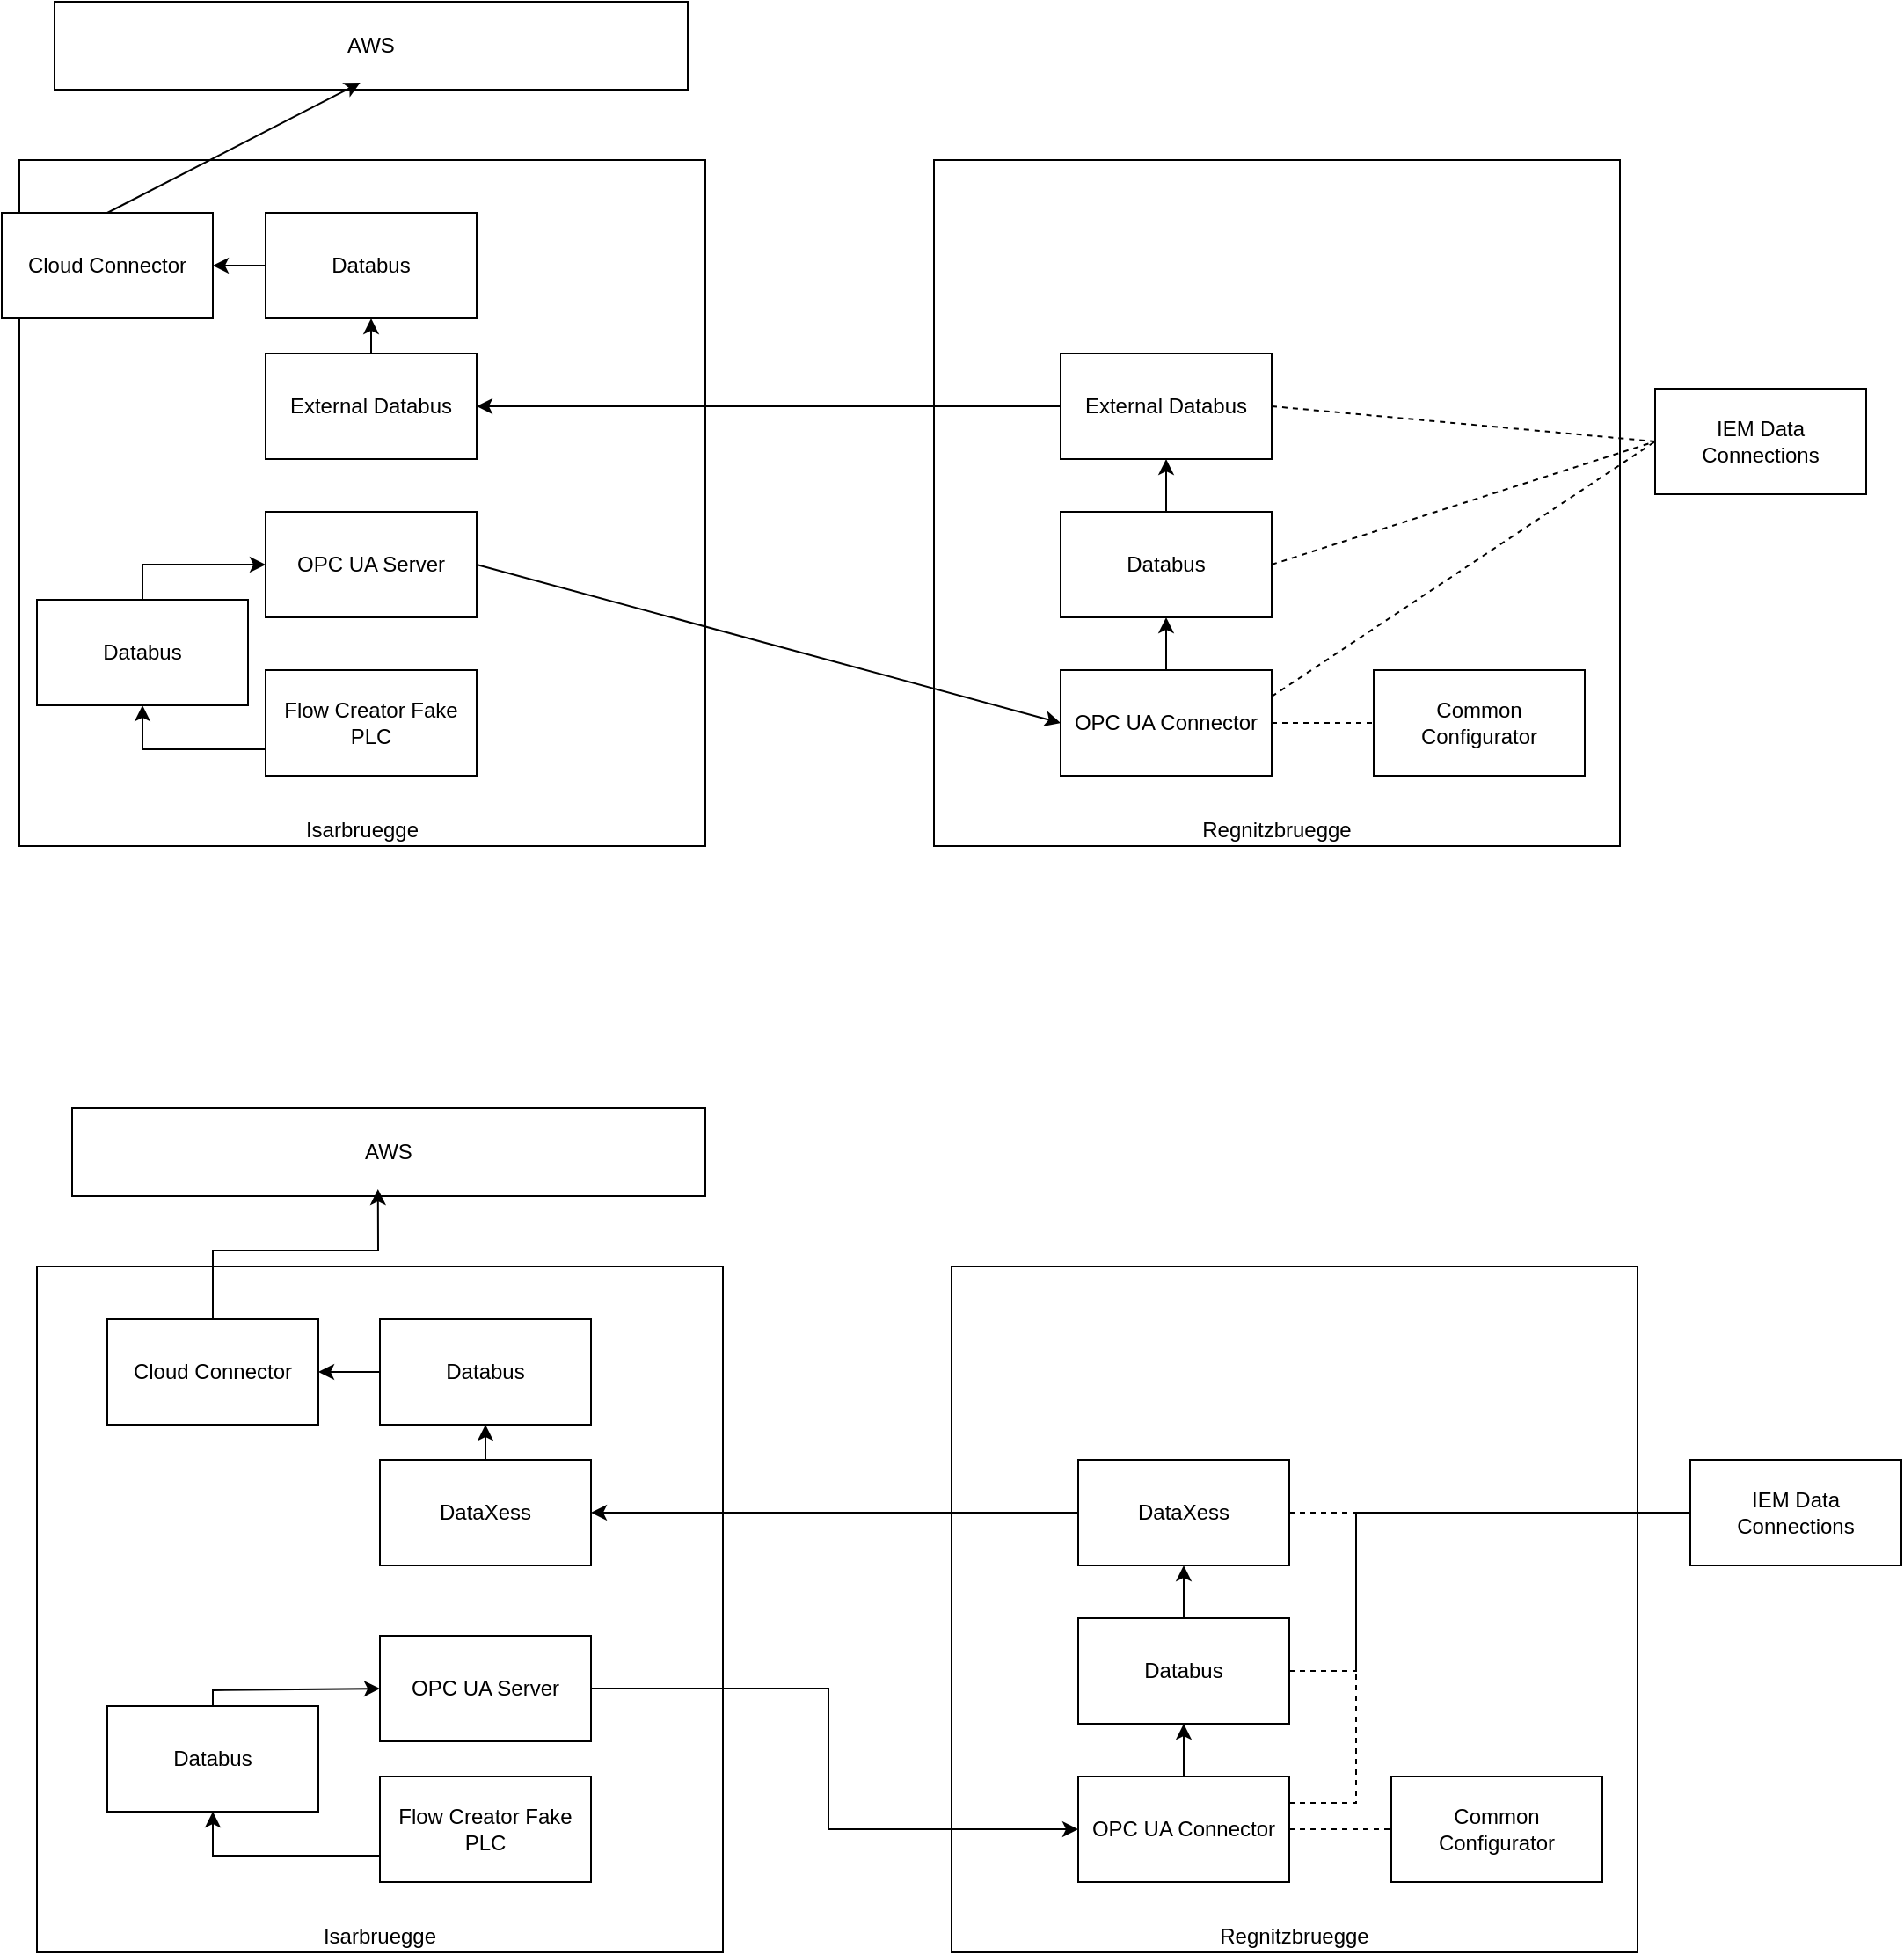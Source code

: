 <mxfile version="24.7.16">
  <diagram name="Page-1" id="oIQCYcAkjapNhuyonoHC">
    <mxGraphModel dx="2093" dy="668" grid="1" gridSize="10" guides="1" tooltips="1" connect="1" arrows="1" fold="1" page="1" pageScale="1" pageWidth="827" pageHeight="1169" math="0" shadow="0">
      <root>
        <mxCell id="0" />
        <mxCell id="1" parent="0" />
        <mxCell id="VlfslOi_pk2Tpa9odCXj-2" value="Isarbruegge" style="whiteSpace=wrap;html=1;aspect=fixed;verticalAlign=bottom;" parent="1" vertex="1">
          <mxGeometry x="-50" y="150" width="390" height="390" as="geometry" />
        </mxCell>
        <mxCell id="VlfslOi_pk2Tpa9odCXj-3" value="Regnitzbruegge" style="whiteSpace=wrap;html=1;aspect=fixed;verticalAlign=bottom;" parent="1" vertex="1">
          <mxGeometry x="470" y="150" width="390" height="390" as="geometry" />
        </mxCell>
        <mxCell id="wGfyhFML8JZu33JSCEhS-13" style="edgeStyle=orthogonalEdgeStyle;rounded=0;orthogonalLoop=1;jettySize=auto;html=1;entryX=0.5;entryY=1;entryDx=0;entryDy=0;exitX=0;exitY=0.75;exitDx=0;exitDy=0;" edge="1" parent="1" source="VlfslOi_pk2Tpa9odCXj-4" target="wGfyhFML8JZu33JSCEhS-7">
          <mxGeometry relative="1" as="geometry" />
        </mxCell>
        <mxCell id="VlfslOi_pk2Tpa9odCXj-4" value="Flow Creator Fake PLC" style="rounded=0;whiteSpace=wrap;html=1;" parent="1" vertex="1">
          <mxGeometry x="90" y="440" width="120" height="60" as="geometry" />
        </mxCell>
        <mxCell id="VlfslOi_pk2Tpa9odCXj-5" value="OPC UA Connector" style="rounded=0;whiteSpace=wrap;html=1;" parent="1" vertex="1">
          <mxGeometry x="542" y="440" width="120" height="60" as="geometry" />
        </mxCell>
        <mxCell id="VlfslOi_pk2Tpa9odCXj-6" value="Databus" style="rounded=0;whiteSpace=wrap;html=1;" parent="1" vertex="1">
          <mxGeometry x="542" y="350" width="120" height="60" as="geometry" />
        </mxCell>
        <mxCell id="VlfslOi_pk2Tpa9odCXj-7" value="OPC UA Server" style="rounded=0;whiteSpace=wrap;html=1;" parent="1" vertex="1">
          <mxGeometry x="90" y="350" width="120" height="60" as="geometry" />
        </mxCell>
        <mxCell id="VlfslOi_pk2Tpa9odCXj-9" value="" style="endArrow=classic;html=1;rounded=0;exitX=0.5;exitY=0;exitDx=0;exitDy=0;entryX=0;entryY=0.5;entryDx=0;entryDy=0;" parent="1" source="wGfyhFML8JZu33JSCEhS-7" target="VlfslOi_pk2Tpa9odCXj-7" edge="1">
          <mxGeometry width="50" height="50" relative="1" as="geometry">
            <mxPoint x="390" y="320" as="sourcePoint" />
            <mxPoint x="440" y="270" as="targetPoint" />
            <Array as="points">
              <mxPoint x="20" y="380" />
            </Array>
          </mxGeometry>
        </mxCell>
        <mxCell id="VlfslOi_pk2Tpa9odCXj-10" value="" style="endArrow=classic;html=1;rounded=0;exitX=1;exitY=0.5;exitDx=0;exitDy=0;entryX=0;entryY=0.5;entryDx=0;entryDy=0;" parent="1" source="VlfslOi_pk2Tpa9odCXj-7" target="VlfslOi_pk2Tpa9odCXj-5" edge="1">
          <mxGeometry width="50" height="50" relative="1" as="geometry">
            <mxPoint x="390" y="320" as="sourcePoint" />
            <mxPoint x="440" y="270" as="targetPoint" />
          </mxGeometry>
        </mxCell>
        <mxCell id="VlfslOi_pk2Tpa9odCXj-11" value="" style="endArrow=classic;html=1;rounded=0;exitX=0.5;exitY=0;exitDx=0;exitDy=0;entryX=0.5;entryY=1;entryDx=0;entryDy=0;" parent="1" source="VlfslOi_pk2Tpa9odCXj-5" target="VlfslOi_pk2Tpa9odCXj-6" edge="1">
          <mxGeometry width="50" height="50" relative="1" as="geometry">
            <mxPoint x="157" y="400" as="sourcePoint" />
            <mxPoint x="552" y="480" as="targetPoint" />
          </mxGeometry>
        </mxCell>
        <mxCell id="VlfslOi_pk2Tpa9odCXj-14" value="External Databus" style="rounded=0;whiteSpace=wrap;html=1;" parent="1" vertex="1">
          <mxGeometry x="542" y="260" width="120" height="60" as="geometry" />
        </mxCell>
        <mxCell id="VlfslOi_pk2Tpa9odCXj-15" value="Cloud Connector" style="rounded=0;whiteSpace=wrap;html=1;" parent="1" vertex="1">
          <mxGeometry x="-60" y="180" width="120" height="60" as="geometry" />
        </mxCell>
        <mxCell id="VlfslOi_pk2Tpa9odCXj-16" value="AWS" style="rounded=0;whiteSpace=wrap;html=1;" parent="1" vertex="1">
          <mxGeometry x="-30" y="60" width="360" height="50" as="geometry" />
        </mxCell>
        <mxCell id="VlfslOi_pk2Tpa9odCXj-32" value="" style="endArrow=classic;html=1;rounded=0;exitX=0.5;exitY=0;exitDx=0;exitDy=0;" parent="1" source="VlfslOi_pk2Tpa9odCXj-6" target="VlfslOi_pk2Tpa9odCXj-14" edge="1">
          <mxGeometry width="50" height="50" relative="1" as="geometry">
            <mxPoint x="612" y="450" as="sourcePoint" />
            <mxPoint x="612" y="430" as="targetPoint" />
          </mxGeometry>
        </mxCell>
        <mxCell id="VlfslOi_pk2Tpa9odCXj-34" value="" style="endArrow=classic;html=1;rounded=0;exitX=0;exitY=0.5;exitDx=0;exitDy=0;entryX=1;entryY=0.5;entryDx=0;entryDy=0;" parent="1" source="VlfslOi_pk2Tpa9odCXj-14" target="wGfyhFML8JZu33JSCEhS-1" edge="1">
          <mxGeometry width="50" height="50" relative="1" as="geometry">
            <mxPoint x="735" y="320" as="sourcePoint" />
            <mxPoint x="1112" y="214" as="targetPoint" />
          </mxGeometry>
        </mxCell>
        <mxCell id="VlfslOi_pk2Tpa9odCXj-35" value="Common Configurator" style="rounded=0;whiteSpace=wrap;html=1;" parent="1" vertex="1">
          <mxGeometry x="720" y="440" width="120" height="60" as="geometry" />
        </mxCell>
        <mxCell id="VlfslOi_pk2Tpa9odCXj-38" value="IEM Data Connections" style="rounded=0;whiteSpace=wrap;html=1;" parent="1" vertex="1">
          <mxGeometry x="880" y="280" width="120" height="60" as="geometry" />
        </mxCell>
        <mxCell id="VlfslOi_pk2Tpa9odCXj-39" value="" style="endArrow=none;dashed=1;html=1;rounded=0;entryX=0;entryY=0.5;entryDx=0;entryDy=0;exitX=1;exitY=0.5;exitDx=0;exitDy=0;" parent="1" source="VlfslOi_pk2Tpa9odCXj-6" target="VlfslOi_pk2Tpa9odCXj-38" edge="1">
          <mxGeometry width="50" height="50" relative="1" as="geometry">
            <mxPoint x="467" y="470" as="sourcePoint" />
            <mxPoint x="827" y="345" as="targetPoint" />
          </mxGeometry>
        </mxCell>
        <mxCell id="VlfslOi_pk2Tpa9odCXj-40" value="" style="endArrow=none;dashed=1;html=1;rounded=0;entryX=0;entryY=0.5;entryDx=0;entryDy=0;exitX=1;exitY=0.5;exitDx=0;exitDy=0;" parent="1" source="VlfslOi_pk2Tpa9odCXj-14" target="VlfslOi_pk2Tpa9odCXj-38" edge="1">
          <mxGeometry width="50" height="50" relative="1" as="geometry">
            <mxPoint x="672" y="400" as="sourcePoint" />
            <mxPoint x="827" y="345" as="targetPoint" />
          </mxGeometry>
        </mxCell>
        <mxCell id="VlfslOi_pk2Tpa9odCXj-42" value="" style="endArrow=none;dashed=1;html=1;rounded=0;entryX=0;entryY=0.5;entryDx=0;entryDy=0;exitX=1;exitY=0.25;exitDx=0;exitDy=0;" parent="1" source="VlfslOi_pk2Tpa9odCXj-5" target="VlfslOi_pk2Tpa9odCXj-38" edge="1">
          <mxGeometry width="50" height="50" relative="1" as="geometry">
            <mxPoint x="672" y="400" as="sourcePoint" />
            <mxPoint x="900" y="355" as="targetPoint" />
          </mxGeometry>
        </mxCell>
        <mxCell id="VlfslOi_pk2Tpa9odCXj-43" value="" style="endArrow=none;dashed=1;html=1;rounded=0;exitX=1;exitY=0.5;exitDx=0;exitDy=0;" parent="1" source="VlfslOi_pk2Tpa9odCXj-5" target="VlfslOi_pk2Tpa9odCXj-35" edge="1">
          <mxGeometry width="50" height="50" relative="1" as="geometry">
            <mxPoint x="672" y="465" as="sourcePoint" />
            <mxPoint x="900" y="355" as="targetPoint" />
          </mxGeometry>
        </mxCell>
        <mxCell id="wGfyhFML8JZu33JSCEhS-1" value="External Databus" style="rounded=0;whiteSpace=wrap;html=1;" vertex="1" parent="1">
          <mxGeometry x="90" y="260" width="120" height="60" as="geometry" />
        </mxCell>
        <mxCell id="wGfyhFML8JZu33JSCEhS-2" value="" style="endArrow=classic;html=1;rounded=0;exitX=0.5;exitY=0;exitDx=0;exitDy=0;entryX=0.5;entryY=1;entryDx=0;entryDy=0;" edge="1" parent="1" source="wGfyhFML8JZu33JSCEhS-1" target="wGfyhFML8JZu33JSCEhS-4">
          <mxGeometry width="50" height="50" relative="1" as="geometry">
            <mxPoint x="552" y="320" as="sourcePoint" />
            <mxPoint x="220" y="300" as="targetPoint" />
          </mxGeometry>
        </mxCell>
        <mxCell id="wGfyhFML8JZu33JSCEhS-3" value="" style="endArrow=classic;html=1;rounded=0;exitX=0.5;exitY=0;exitDx=0;exitDy=0;entryX=0.483;entryY=0.92;entryDx=0;entryDy=0;entryPerimeter=0;" edge="1" parent="1" source="VlfslOi_pk2Tpa9odCXj-15" target="VlfslOi_pk2Tpa9odCXj-16">
          <mxGeometry width="50" height="50" relative="1" as="geometry">
            <mxPoint x="562" y="330" as="sourcePoint" />
            <mxPoint x="230" y="310" as="targetPoint" />
          </mxGeometry>
        </mxCell>
        <mxCell id="wGfyhFML8JZu33JSCEhS-14" value="" style="edgeStyle=orthogonalEdgeStyle;rounded=0;orthogonalLoop=1;jettySize=auto;html=1;" edge="1" parent="1" source="wGfyhFML8JZu33JSCEhS-4" target="VlfslOi_pk2Tpa9odCXj-15">
          <mxGeometry relative="1" as="geometry" />
        </mxCell>
        <mxCell id="wGfyhFML8JZu33JSCEhS-4" value="Databus" style="rounded=0;whiteSpace=wrap;html=1;" vertex="1" parent="1">
          <mxGeometry x="90" y="180" width="120" height="60" as="geometry" />
        </mxCell>
        <mxCell id="wGfyhFML8JZu33JSCEhS-7" value="Databus" style="rounded=0;whiteSpace=wrap;html=1;" vertex="1" parent="1">
          <mxGeometry x="-40" y="400" width="120" height="60" as="geometry" />
        </mxCell>
        <mxCell id="wGfyhFML8JZu33JSCEhS-16" value="Isarbruegge" style="whiteSpace=wrap;html=1;aspect=fixed;verticalAlign=bottom;" vertex="1" parent="1">
          <mxGeometry x="-40" y="779" width="390" height="390" as="geometry" />
        </mxCell>
        <mxCell id="wGfyhFML8JZu33JSCEhS-17" value="Regnitzbruegge" style="whiteSpace=wrap;html=1;aspect=fixed;verticalAlign=bottom;" vertex="1" parent="1">
          <mxGeometry x="480" y="779" width="390" height="390" as="geometry" />
        </mxCell>
        <mxCell id="wGfyhFML8JZu33JSCEhS-18" style="edgeStyle=orthogonalEdgeStyle;rounded=0;orthogonalLoop=1;jettySize=auto;html=1;entryX=0.5;entryY=1;entryDx=0;entryDy=0;exitX=0;exitY=0.75;exitDx=0;exitDy=0;" edge="1" parent="1" source="wGfyhFML8JZu33JSCEhS-19" target="wGfyhFML8JZu33JSCEhS-42">
          <mxGeometry relative="1" as="geometry" />
        </mxCell>
        <mxCell id="wGfyhFML8JZu33JSCEhS-19" value="Flow Creator Fake PLC" style="rounded=0;whiteSpace=wrap;html=1;" vertex="1" parent="1">
          <mxGeometry x="155" y="1069" width="120" height="60" as="geometry" />
        </mxCell>
        <mxCell id="wGfyhFML8JZu33JSCEhS-20" value="OPC UA Connector" style="rounded=0;whiteSpace=wrap;html=1;" vertex="1" parent="1">
          <mxGeometry x="552" y="1069" width="120" height="60" as="geometry" />
        </mxCell>
        <mxCell id="wGfyhFML8JZu33JSCEhS-21" value="Databus" style="rounded=0;whiteSpace=wrap;html=1;" vertex="1" parent="1">
          <mxGeometry x="552" y="979" width="120" height="60" as="geometry" />
        </mxCell>
        <mxCell id="wGfyhFML8JZu33JSCEhS-22" value="OPC UA Server" style="rounded=0;whiteSpace=wrap;html=1;" vertex="1" parent="1">
          <mxGeometry x="155" y="989" width="120" height="60" as="geometry" />
        </mxCell>
        <mxCell id="wGfyhFML8JZu33JSCEhS-23" value="" style="endArrow=classic;html=1;rounded=0;exitX=0.5;exitY=0;exitDx=0;exitDy=0;entryX=0;entryY=0.5;entryDx=0;entryDy=0;" edge="1" parent="1" source="wGfyhFML8JZu33JSCEhS-42" target="wGfyhFML8JZu33JSCEhS-22">
          <mxGeometry width="50" height="50" relative="1" as="geometry">
            <mxPoint x="455" y="949" as="sourcePoint" />
            <mxPoint x="505" y="899" as="targetPoint" />
            <Array as="points">
              <mxPoint x="60" y="1020" />
            </Array>
          </mxGeometry>
        </mxCell>
        <mxCell id="wGfyhFML8JZu33JSCEhS-24" value="" style="endArrow=classic;html=1;rounded=0;exitX=1;exitY=0.5;exitDx=0;exitDy=0;entryX=0;entryY=0.5;entryDx=0;entryDy=0;" edge="1" parent="1" source="wGfyhFML8JZu33JSCEhS-22" target="wGfyhFML8JZu33JSCEhS-20">
          <mxGeometry width="50" height="50" relative="1" as="geometry">
            <mxPoint x="400" y="949" as="sourcePoint" />
            <mxPoint x="450" y="899" as="targetPoint" />
            <Array as="points">
              <mxPoint x="410" y="1019" />
              <mxPoint x="410" y="1099" />
            </Array>
          </mxGeometry>
        </mxCell>
        <mxCell id="wGfyhFML8JZu33JSCEhS-25" value="" style="endArrow=classic;html=1;rounded=0;exitX=0.5;exitY=0;exitDx=0;exitDy=0;entryX=0.5;entryY=1;entryDx=0;entryDy=0;" edge="1" parent="1" source="wGfyhFML8JZu33JSCEhS-20" target="wGfyhFML8JZu33JSCEhS-21">
          <mxGeometry width="50" height="50" relative="1" as="geometry">
            <mxPoint x="167" y="1029" as="sourcePoint" />
            <mxPoint x="562" y="1109" as="targetPoint" />
          </mxGeometry>
        </mxCell>
        <mxCell id="wGfyhFML8JZu33JSCEhS-26" value="DataXess" style="rounded=0;whiteSpace=wrap;html=1;" vertex="1" parent="1">
          <mxGeometry x="552" y="889" width="120" height="60" as="geometry" />
        </mxCell>
        <mxCell id="wGfyhFML8JZu33JSCEhS-27" value="Cloud Connector" style="rounded=0;whiteSpace=wrap;html=1;" vertex="1" parent="1">
          <mxGeometry y="809" width="120" height="60" as="geometry" />
        </mxCell>
        <mxCell id="wGfyhFML8JZu33JSCEhS-28" value="AWS" style="rounded=0;whiteSpace=wrap;html=1;" vertex="1" parent="1">
          <mxGeometry x="-20" y="689" width="360" height="50" as="geometry" />
        </mxCell>
        <mxCell id="wGfyhFML8JZu33JSCEhS-29" value="" style="endArrow=classic;html=1;rounded=0;exitX=0.5;exitY=0;exitDx=0;exitDy=0;" edge="1" parent="1" source="wGfyhFML8JZu33JSCEhS-21" target="wGfyhFML8JZu33JSCEhS-26">
          <mxGeometry width="50" height="50" relative="1" as="geometry">
            <mxPoint x="622" y="1079" as="sourcePoint" />
            <mxPoint x="622" y="1059" as="targetPoint" />
          </mxGeometry>
        </mxCell>
        <mxCell id="wGfyhFML8JZu33JSCEhS-30" value="" style="endArrow=classic;html=1;rounded=0;exitX=0;exitY=0.5;exitDx=0;exitDy=0;entryX=1;entryY=0.5;entryDx=0;entryDy=0;" edge="1" parent="1" source="wGfyhFML8JZu33JSCEhS-26" target="wGfyhFML8JZu33JSCEhS-37">
          <mxGeometry width="50" height="50" relative="1" as="geometry">
            <mxPoint x="745" y="949" as="sourcePoint" />
            <mxPoint x="1122" y="843" as="targetPoint" />
          </mxGeometry>
        </mxCell>
        <mxCell id="wGfyhFML8JZu33JSCEhS-31" value="Common Configurator" style="rounded=0;whiteSpace=wrap;html=1;" vertex="1" parent="1">
          <mxGeometry x="730" y="1069" width="120" height="60" as="geometry" />
        </mxCell>
        <mxCell id="wGfyhFML8JZu33JSCEhS-32" value="IEM Data Connections" style="rounded=0;whiteSpace=wrap;html=1;" vertex="1" parent="1">
          <mxGeometry x="900" y="889" width="120" height="60" as="geometry" />
        </mxCell>
        <mxCell id="wGfyhFML8JZu33JSCEhS-33" value="" style="endArrow=none;dashed=1;html=1;rounded=0;entryX=0;entryY=0.5;entryDx=0;entryDy=0;exitX=1;exitY=0.5;exitDx=0;exitDy=0;edgeStyle=orthogonalEdgeStyle;" edge="1" parent="1" source="wGfyhFML8JZu33JSCEhS-21" target="wGfyhFML8JZu33JSCEhS-32">
          <mxGeometry width="50" height="50" relative="1" as="geometry">
            <mxPoint x="477" y="1099" as="sourcePoint" />
            <mxPoint x="837" y="974" as="targetPoint" />
            <Array as="points">
              <mxPoint x="710" y="1009" />
              <mxPoint x="710" y="919" />
            </Array>
          </mxGeometry>
        </mxCell>
        <mxCell id="wGfyhFML8JZu33JSCEhS-34" value="" style="endArrow=none;dashed=1;html=1;rounded=0;entryX=0;entryY=0.5;entryDx=0;entryDy=0;exitX=1;exitY=0.5;exitDx=0;exitDy=0;" edge="1" parent="1" source="wGfyhFML8JZu33JSCEhS-26" target="wGfyhFML8JZu33JSCEhS-32">
          <mxGeometry width="50" height="50" relative="1" as="geometry">
            <mxPoint x="682" y="1029" as="sourcePoint" />
            <mxPoint x="837" y="974" as="targetPoint" />
          </mxGeometry>
        </mxCell>
        <mxCell id="wGfyhFML8JZu33JSCEhS-35" value="" style="endArrow=none;dashed=1;html=1;rounded=0;entryX=0;entryY=0.5;entryDx=0;entryDy=0;exitX=1;exitY=0.25;exitDx=0;exitDy=0;" edge="1" parent="1" source="wGfyhFML8JZu33JSCEhS-20" target="wGfyhFML8JZu33JSCEhS-32">
          <mxGeometry width="50" height="50" relative="1" as="geometry">
            <mxPoint x="682" y="1029" as="sourcePoint" />
            <mxPoint x="910" y="984" as="targetPoint" />
            <Array as="points">
              <mxPoint x="710" y="1084" />
              <mxPoint x="710" y="919" />
            </Array>
          </mxGeometry>
        </mxCell>
        <mxCell id="wGfyhFML8JZu33JSCEhS-36" value="" style="endArrow=none;dashed=1;html=1;rounded=0;exitX=1;exitY=0.5;exitDx=0;exitDy=0;" edge="1" parent="1" source="wGfyhFML8JZu33JSCEhS-20" target="wGfyhFML8JZu33JSCEhS-31">
          <mxGeometry width="50" height="50" relative="1" as="geometry">
            <mxPoint x="682" y="1094" as="sourcePoint" />
            <mxPoint x="910" y="984" as="targetPoint" />
          </mxGeometry>
        </mxCell>
        <mxCell id="wGfyhFML8JZu33JSCEhS-37" value="DataXess" style="rounded=0;whiteSpace=wrap;html=1;" vertex="1" parent="1">
          <mxGeometry x="155" y="889" width="120" height="60" as="geometry" />
        </mxCell>
        <mxCell id="wGfyhFML8JZu33JSCEhS-38" value="" style="endArrow=classic;html=1;rounded=0;exitX=0.5;exitY=0;exitDx=0;exitDy=0;entryX=0.5;entryY=1;entryDx=0;entryDy=0;" edge="1" parent="1" source="wGfyhFML8JZu33JSCEhS-37" target="wGfyhFML8JZu33JSCEhS-41">
          <mxGeometry width="50" height="50" relative="1" as="geometry">
            <mxPoint x="617" y="949" as="sourcePoint" />
            <mxPoint x="285" y="929" as="targetPoint" />
          </mxGeometry>
        </mxCell>
        <mxCell id="wGfyhFML8JZu33JSCEhS-39" value="" style="endArrow=classic;html=1;rounded=0;exitX=0.5;exitY=0;exitDx=0;exitDy=0;entryX=0.483;entryY=0.92;entryDx=0;entryDy=0;entryPerimeter=0;" edge="1" parent="1" source="wGfyhFML8JZu33JSCEhS-27" target="wGfyhFML8JZu33JSCEhS-28">
          <mxGeometry width="50" height="50" relative="1" as="geometry">
            <mxPoint x="572" y="959" as="sourcePoint" />
            <mxPoint x="240" y="939" as="targetPoint" />
            <Array as="points">
              <mxPoint x="60" y="770" />
              <mxPoint x="154" y="770" />
            </Array>
          </mxGeometry>
        </mxCell>
        <mxCell id="wGfyhFML8JZu33JSCEhS-40" value="" style="edgeStyle=orthogonalEdgeStyle;rounded=0;orthogonalLoop=1;jettySize=auto;html=1;" edge="1" parent="1" source="wGfyhFML8JZu33JSCEhS-41" target="wGfyhFML8JZu33JSCEhS-27">
          <mxGeometry relative="1" as="geometry" />
        </mxCell>
        <mxCell id="wGfyhFML8JZu33JSCEhS-41" value="Databus" style="rounded=0;whiteSpace=wrap;html=1;" vertex="1" parent="1">
          <mxGeometry x="155" y="809" width="120" height="60" as="geometry" />
        </mxCell>
        <mxCell id="wGfyhFML8JZu33JSCEhS-42" value="Databus" style="rounded=0;whiteSpace=wrap;html=1;" vertex="1" parent="1">
          <mxGeometry y="1029" width="120" height="60" as="geometry" />
        </mxCell>
      </root>
    </mxGraphModel>
  </diagram>
</mxfile>
